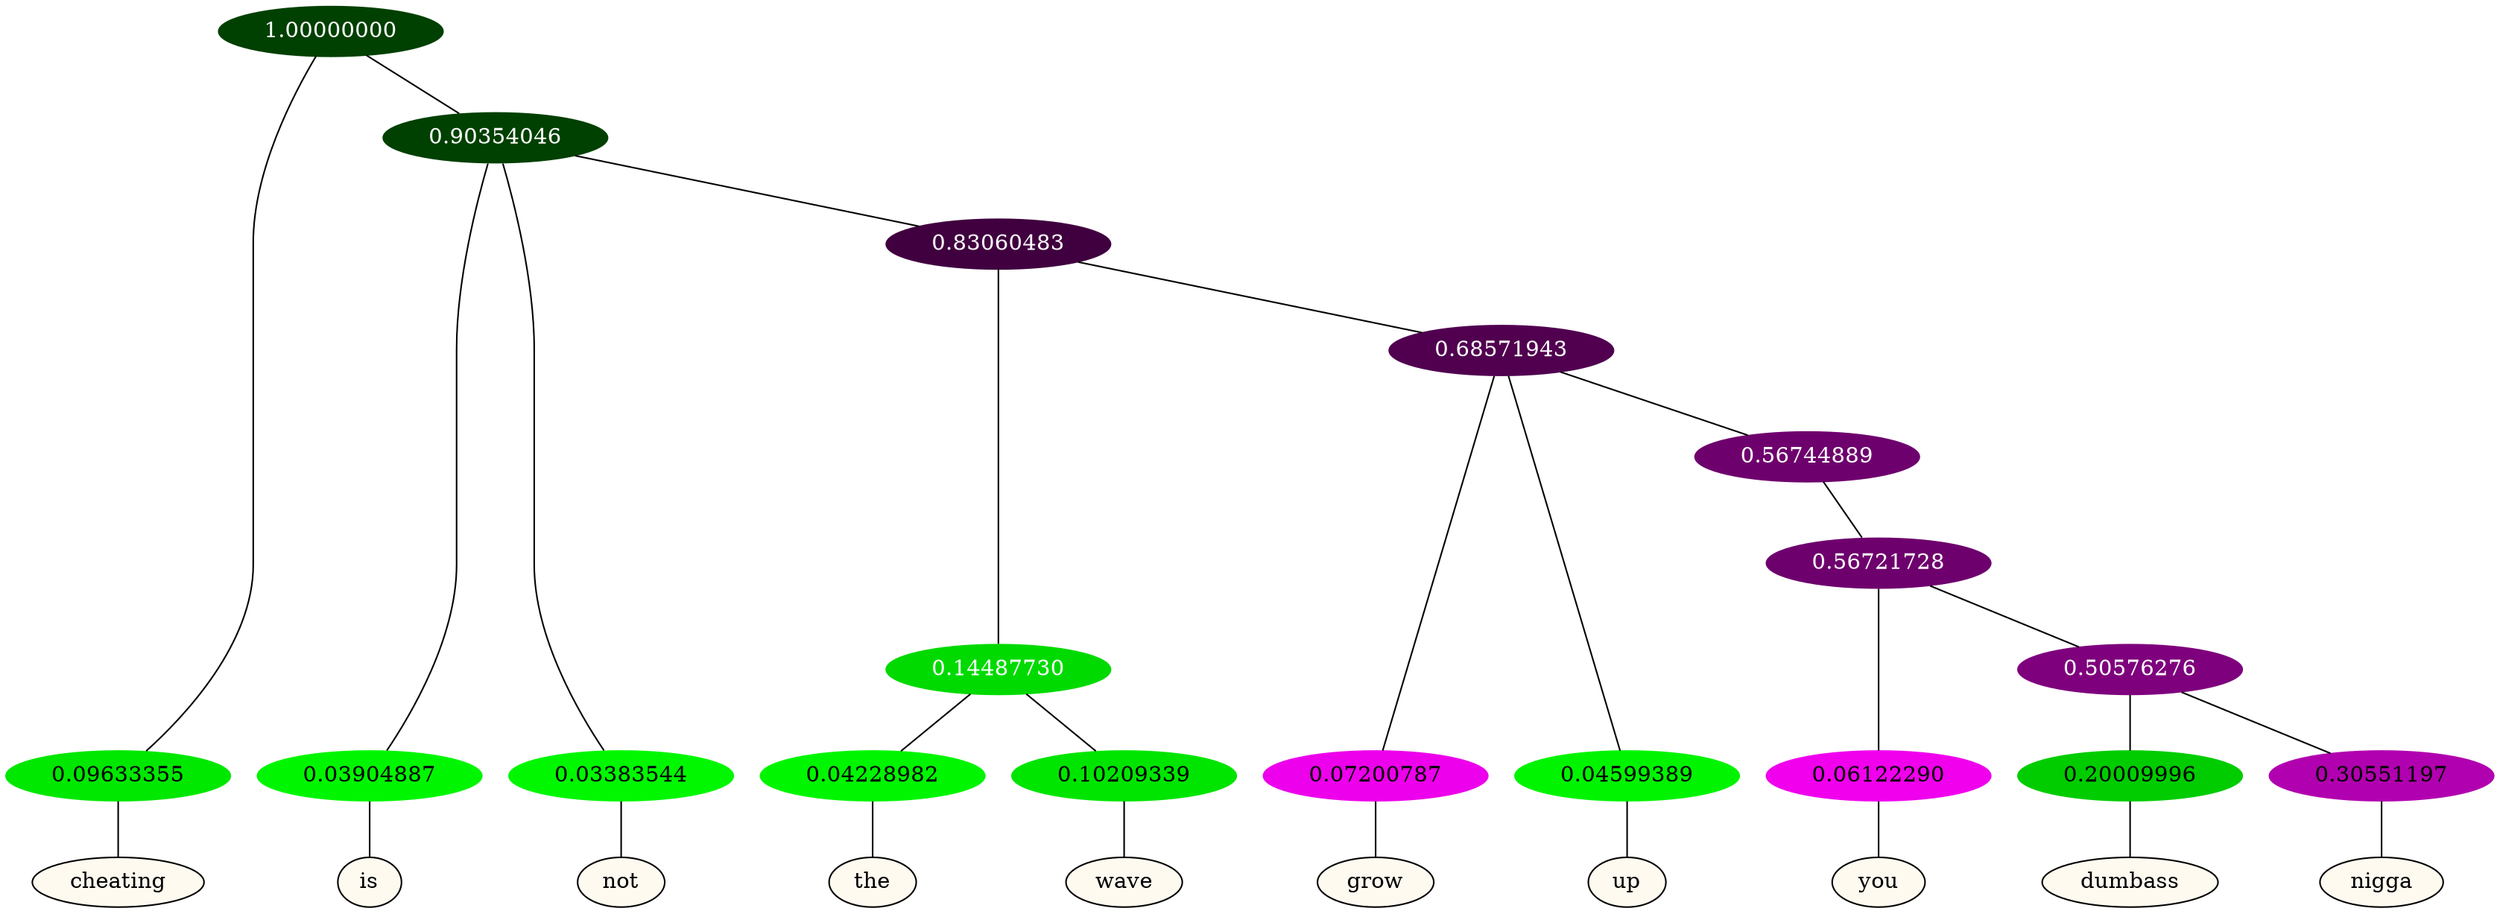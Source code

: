 graph {
	node [format=png height=0.15 nodesep=0.001 ordering=out overlap=prism overlap_scaling=0.01 ranksep=0.001 ratio=0.2 style=filled width=0.15]
	{
		rank=same
		a_w_1 [label=cheating color=black fillcolor=floralwhite style="filled,solid"]
		a_w_3 [label=is color=black fillcolor=floralwhite style="filled,solid"]
		a_w_4 [label=not color=black fillcolor=floralwhite style="filled,solid"]
		a_w_8 [label=the color=black fillcolor=floralwhite style="filled,solid"]
		a_w_9 [label=wave color=black fillcolor=floralwhite style="filled,solid"]
		a_w_10 [label=grow color=black fillcolor=floralwhite style="filled,solid"]
		a_w_11 [label=up color=black fillcolor=floralwhite style="filled,solid"]
		a_w_14 [label=you color=black fillcolor=floralwhite style="filled,solid"]
		a_w_16 [label=dumbass color=black fillcolor=floralwhite style="filled,solid"]
		a_w_17 [label=nigga color=black fillcolor=floralwhite style="filled,solid"]
	}
	a_n_1 -- a_w_1
	a_n_3 -- a_w_3
	a_n_4 -- a_w_4
	a_n_8 -- a_w_8
	a_n_9 -- a_w_9
	a_n_10 -- a_w_10
	a_n_11 -- a_w_11
	a_n_14 -- a_w_14
	a_n_16 -- a_w_16
	a_n_17 -- a_w_17
	{
		rank=same
		a_n_1 [label=0.09633355 color="0.334 1.000 0.904" fontcolor=black]
		a_n_3 [label=0.03904887 color="0.334 1.000 0.961" fontcolor=black]
		a_n_4 [label=0.03383544 color="0.334 1.000 0.966" fontcolor=black]
		a_n_8 [label=0.04228982 color="0.334 1.000 0.958" fontcolor=black]
		a_n_9 [label=0.10209339 color="0.334 1.000 0.898" fontcolor=black]
		a_n_10 [label=0.07200787 color="0.835 1.000 0.928" fontcolor=black]
		a_n_11 [label=0.04599389 color="0.334 1.000 0.954" fontcolor=black]
		a_n_14 [label=0.06122290 color="0.835 1.000 0.939" fontcolor=black]
		a_n_16 [label=0.20009996 color="0.334 1.000 0.800" fontcolor=black]
		a_n_17 [label=0.30551197 color="0.835 1.000 0.694" fontcolor=black]
	}
	a_n_0 [label=1.00000000 color="0.334 1.000 0.250" fontcolor=grey99]
	a_n_0 -- a_n_1
	a_n_2 [label=0.90354046 color="0.334 1.000 0.250" fontcolor=grey99]
	a_n_0 -- a_n_2
	a_n_2 -- a_n_3
	a_n_2 -- a_n_4
	a_n_5 [label=0.83060483 color="0.835 1.000 0.250" fontcolor=grey99]
	a_n_2 -- a_n_5
	a_n_6 [label=0.14487730 color="0.334 1.000 0.855" fontcolor=grey99]
	a_n_5 -- a_n_6
	a_n_7 [label=0.68571943 color="0.835 1.000 0.314" fontcolor=grey99]
	a_n_5 -- a_n_7
	a_n_6 -- a_n_8
	a_n_6 -- a_n_9
	a_n_7 -- a_n_10
	a_n_7 -- a_n_11
	a_n_12 [label=0.56744889 color="0.835 1.000 0.433" fontcolor=grey99]
	a_n_7 -- a_n_12
	a_n_13 [label=0.56721728 color="0.835 1.000 0.433" fontcolor=grey99]
	a_n_12 -- a_n_13
	a_n_13 -- a_n_14
	a_n_15 [label=0.50576276 color="0.835 1.000 0.494" fontcolor=grey99]
	a_n_13 -- a_n_15
	a_n_15 -- a_n_16
	a_n_15 -- a_n_17
}
